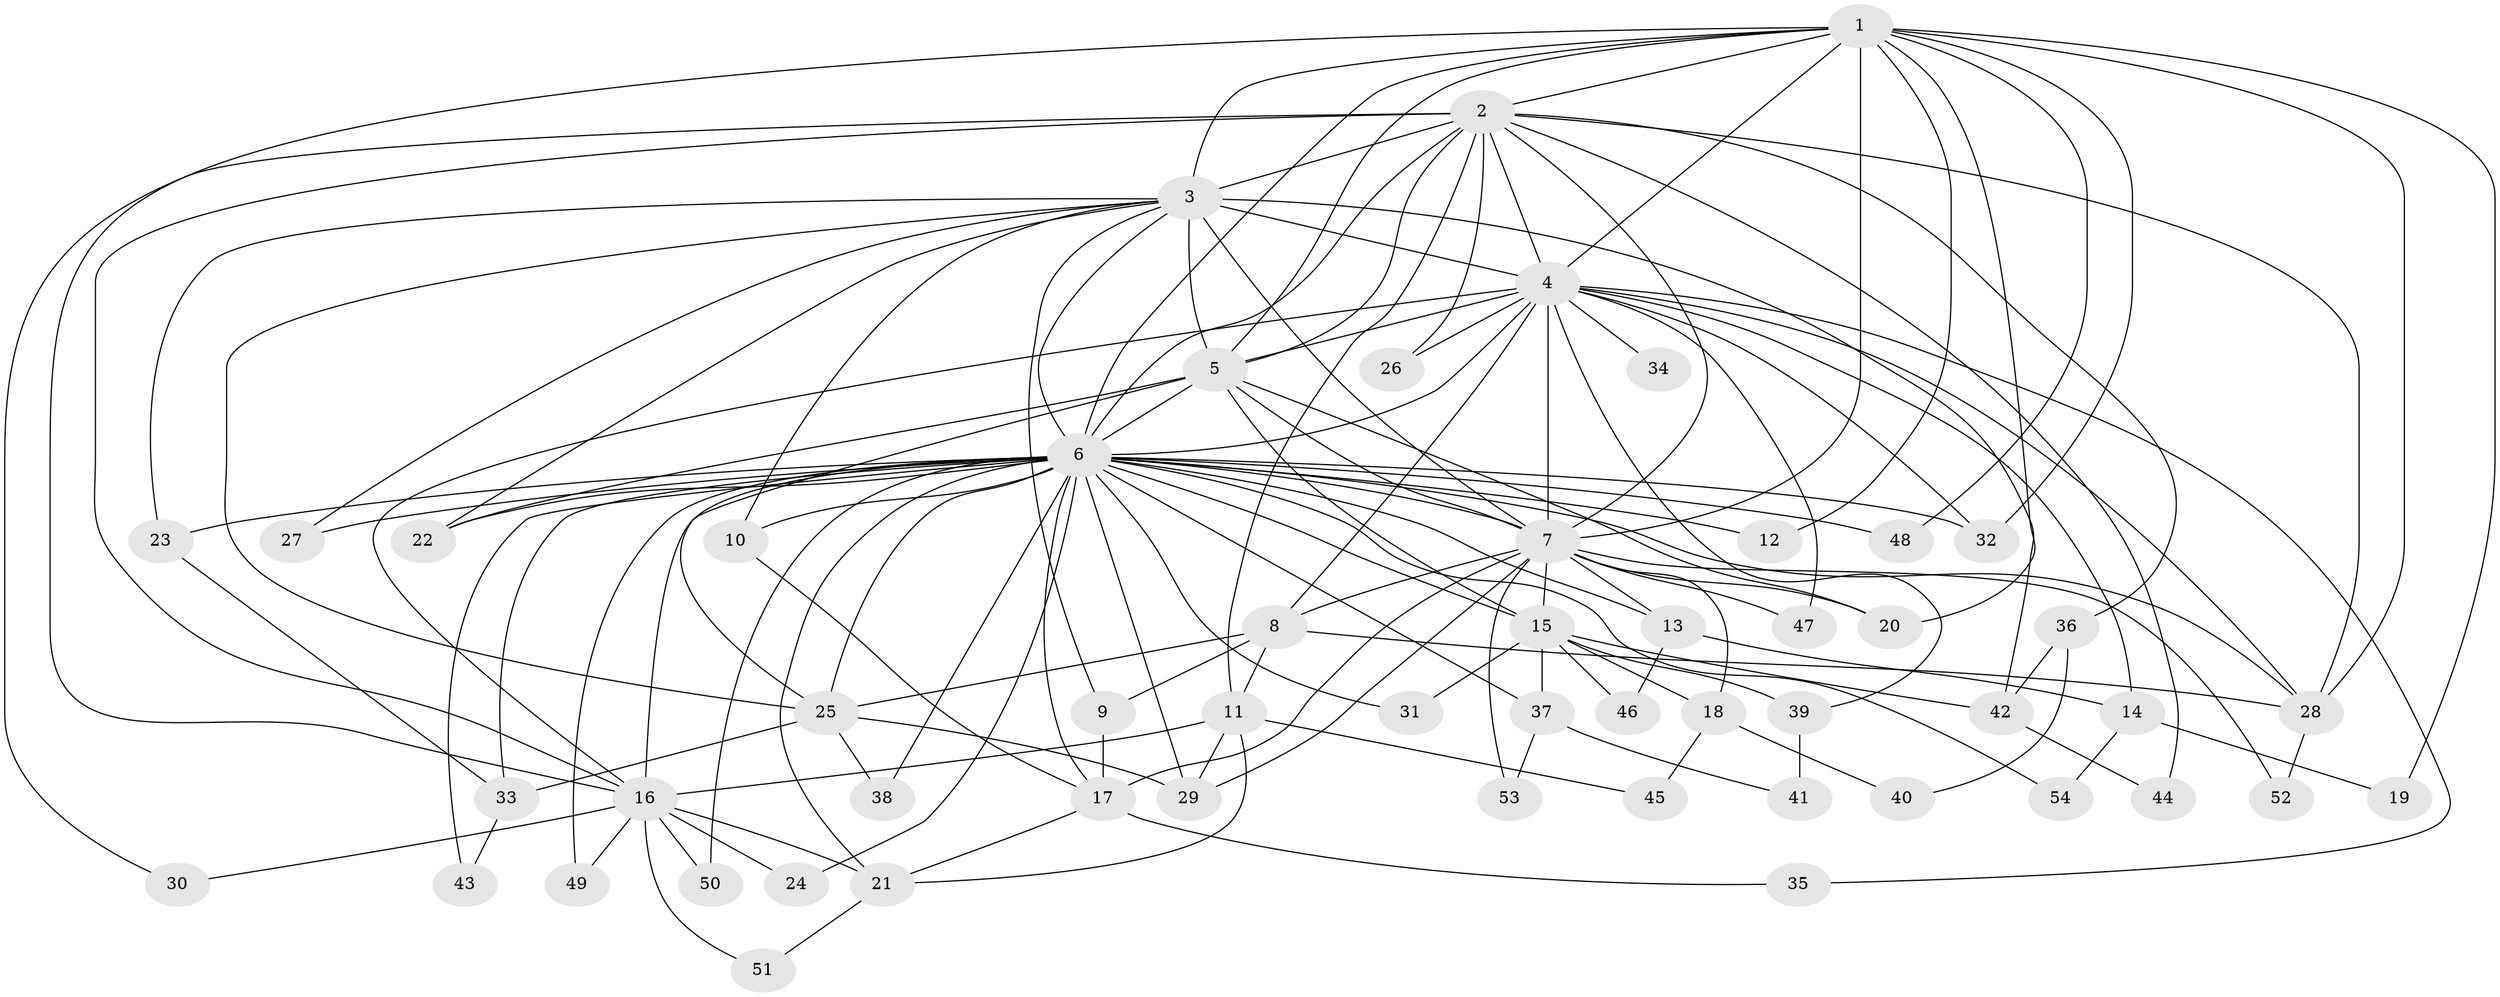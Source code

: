 // original degree distribution, {18: 0.009259259259259259, 20: 0.018518518518518517, 19: 0.009259259259259259, 23: 0.018518518518518517, 27: 0.009259259259259259, 29: 0.009259259259259259, 16: 0.009259259259259259, 14: 0.009259259259259259, 6: 0.037037037037037035, 3: 0.24074074074074073, 5: 0.046296296296296294, 4: 0.06481481481481481, 8: 0.009259259259259259, 2: 0.5092592592592593}
// Generated by graph-tools (version 1.1) at 2025/35/03/09/25 02:35:06]
// undirected, 54 vertices, 133 edges
graph export_dot {
graph [start="1"]
  node [color=gray90,style=filled];
  1;
  2;
  3;
  4;
  5;
  6;
  7;
  8;
  9;
  10;
  11;
  12;
  13;
  14;
  15;
  16;
  17;
  18;
  19;
  20;
  21;
  22;
  23;
  24;
  25;
  26;
  27;
  28;
  29;
  30;
  31;
  32;
  33;
  34;
  35;
  36;
  37;
  38;
  39;
  40;
  41;
  42;
  43;
  44;
  45;
  46;
  47;
  48;
  49;
  50;
  51;
  52;
  53;
  54;
  1 -- 2 [weight=3.0];
  1 -- 3 [weight=4.0];
  1 -- 4 [weight=3.0];
  1 -- 5 [weight=2.0];
  1 -- 6 [weight=4.0];
  1 -- 7 [weight=18.0];
  1 -- 12 [weight=1.0];
  1 -- 16 [weight=1.0];
  1 -- 19 [weight=1.0];
  1 -- 20 [weight=1.0];
  1 -- 28 [weight=1.0];
  1 -- 32 [weight=1.0];
  1 -- 48 [weight=1.0];
  2 -- 3 [weight=2.0];
  2 -- 4 [weight=1.0];
  2 -- 5 [weight=1.0];
  2 -- 6 [weight=3.0];
  2 -- 7 [weight=1.0];
  2 -- 11 [weight=1.0];
  2 -- 16 [weight=1.0];
  2 -- 26 [weight=2.0];
  2 -- 28 [weight=1.0];
  2 -- 30 [weight=1.0];
  2 -- 36 [weight=1.0];
  2 -- 44 [weight=1.0];
  3 -- 4 [weight=2.0];
  3 -- 5 [weight=3.0];
  3 -- 6 [weight=4.0];
  3 -- 7 [weight=7.0];
  3 -- 9 [weight=1.0];
  3 -- 10 [weight=1.0];
  3 -- 22 [weight=1.0];
  3 -- 23 [weight=2.0];
  3 -- 25 [weight=1.0];
  3 -- 27 [weight=2.0];
  3 -- 42 [weight=1.0];
  4 -- 5 [weight=1.0];
  4 -- 6 [weight=2.0];
  4 -- 7 [weight=3.0];
  4 -- 8 [weight=1.0];
  4 -- 14 [weight=1.0];
  4 -- 16 [weight=1.0];
  4 -- 26 [weight=1.0];
  4 -- 28 [weight=1.0];
  4 -- 32 [weight=1.0];
  4 -- 34 [weight=1.0];
  4 -- 35 [weight=1.0];
  4 -- 39 [weight=1.0];
  4 -- 47 [weight=1.0];
  5 -- 6 [weight=2.0];
  5 -- 7 [weight=3.0];
  5 -- 15 [weight=5.0];
  5 -- 20 [weight=1.0];
  5 -- 22 [weight=1.0];
  5 -- 25 [weight=1.0];
  6 -- 7 [weight=4.0];
  6 -- 10 [weight=1.0];
  6 -- 12 [weight=2.0];
  6 -- 13 [weight=1.0];
  6 -- 15 [weight=1.0];
  6 -- 16 [weight=2.0];
  6 -- 17 [weight=1.0];
  6 -- 21 [weight=1.0];
  6 -- 22 [weight=1.0];
  6 -- 23 [weight=2.0];
  6 -- 24 [weight=1.0];
  6 -- 25 [weight=1.0];
  6 -- 27 [weight=1.0];
  6 -- 28 [weight=1.0];
  6 -- 29 [weight=1.0];
  6 -- 31 [weight=1.0];
  6 -- 32 [weight=1.0];
  6 -- 33 [weight=1.0];
  6 -- 37 [weight=2.0];
  6 -- 38 [weight=1.0];
  6 -- 43 [weight=1.0];
  6 -- 48 [weight=1.0];
  6 -- 49 [weight=1.0];
  6 -- 50 [weight=1.0];
  6 -- 54 [weight=1.0];
  7 -- 8 [weight=1.0];
  7 -- 13 [weight=1.0];
  7 -- 15 [weight=1.0];
  7 -- 17 [weight=1.0];
  7 -- 18 [weight=2.0];
  7 -- 20 [weight=2.0];
  7 -- 29 [weight=1.0];
  7 -- 47 [weight=1.0];
  7 -- 52 [weight=1.0];
  7 -- 53 [weight=1.0];
  8 -- 9 [weight=1.0];
  8 -- 11 [weight=1.0];
  8 -- 25 [weight=1.0];
  8 -- 28 [weight=1.0];
  9 -- 17 [weight=1.0];
  10 -- 17 [weight=1.0];
  11 -- 16 [weight=1.0];
  11 -- 21 [weight=1.0];
  11 -- 29 [weight=1.0];
  11 -- 45 [weight=1.0];
  13 -- 14 [weight=1.0];
  13 -- 46 [weight=1.0];
  14 -- 19 [weight=1.0];
  14 -- 54 [weight=1.0];
  15 -- 18 [weight=2.0];
  15 -- 31 [weight=1.0];
  15 -- 37 [weight=1.0];
  15 -- 39 [weight=1.0];
  15 -- 42 [weight=1.0];
  15 -- 46 [weight=1.0];
  16 -- 21 [weight=1.0];
  16 -- 24 [weight=1.0];
  16 -- 30 [weight=1.0];
  16 -- 49 [weight=1.0];
  16 -- 50 [weight=1.0];
  16 -- 51 [weight=1.0];
  17 -- 21 [weight=1.0];
  17 -- 35 [weight=1.0];
  18 -- 40 [weight=1.0];
  18 -- 45 [weight=1.0];
  21 -- 51 [weight=1.0];
  23 -- 33 [weight=1.0];
  25 -- 29 [weight=1.0];
  25 -- 33 [weight=1.0];
  25 -- 38 [weight=1.0];
  28 -- 52 [weight=1.0];
  33 -- 43 [weight=1.0];
  36 -- 40 [weight=1.0];
  36 -- 42 [weight=1.0];
  37 -- 41 [weight=1.0];
  37 -- 53 [weight=1.0];
  39 -- 41 [weight=1.0];
  42 -- 44 [weight=1.0];
}
